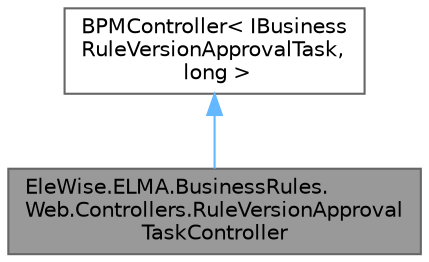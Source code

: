 digraph "EleWise.ELMA.BusinessRules.Web.Controllers.RuleVersionApprovalTaskController"
{
 // LATEX_PDF_SIZE
  bgcolor="transparent";
  edge [fontname=Helvetica,fontsize=10,labelfontname=Helvetica,labelfontsize=10];
  node [fontname=Helvetica,fontsize=10,shape=box,height=0.2,width=0.4];
  Node1 [id="Node000001",label="EleWise.ELMA.BusinessRules.\lWeb.Controllers.RuleVersionApproval\lTaskController",height=0.2,width=0.4,color="gray40", fillcolor="grey60", style="filled", fontcolor="black",tooltip="Контроллер для сущности IBusinessRuleVersionApprovalTask"];
  Node2 -> Node1 [id="edge1_Node000001_Node000002",dir="back",color="steelblue1",style="solid",tooltip=" "];
  Node2 [id="Node000002",label="BPMController\< IBusiness\lRuleVersionApprovalTask,\l long \>",height=0.2,width=0.4,color="gray40", fillcolor="white", style="filled",tooltip=" "];
}
